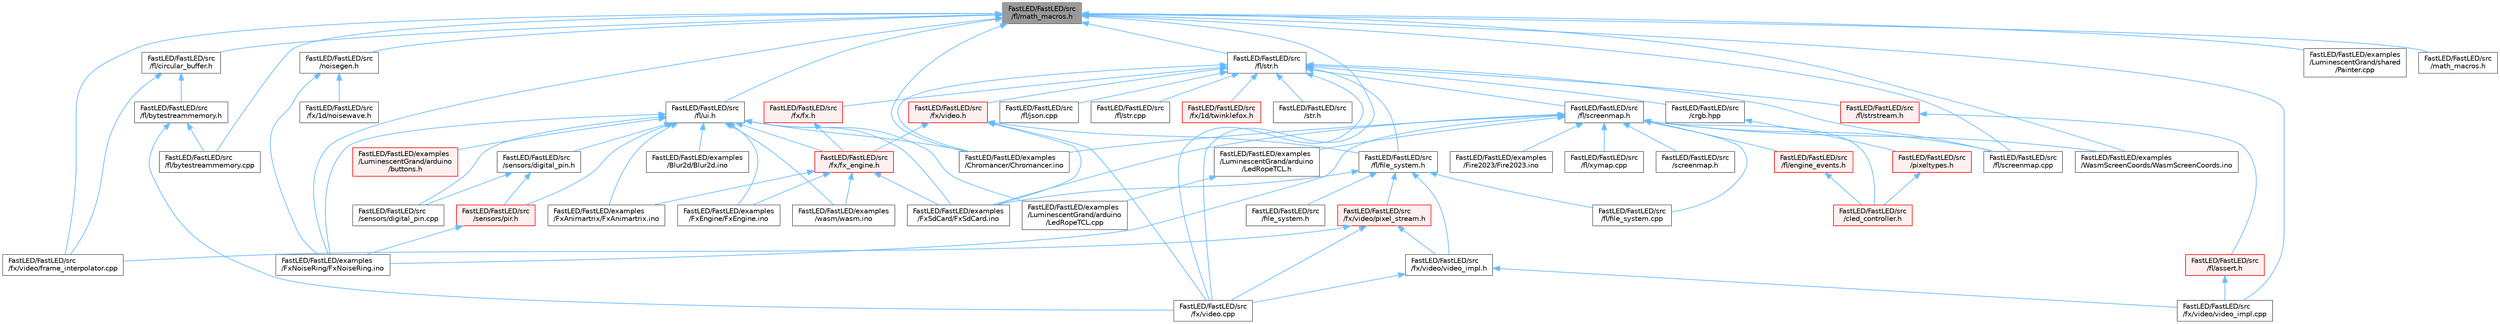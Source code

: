 digraph "FastLED/FastLED/src/fl/math_macros.h"
{
 // LATEX_PDF_SIZE
  bgcolor="transparent";
  edge [fontname=Helvetica,fontsize=10,labelfontname=Helvetica,labelfontsize=10];
  node [fontname=Helvetica,fontsize=10,shape=box,height=0.2,width=0.4];
  Node1 [id="Node000001",label="FastLED/FastLED/src\l/fl/math_macros.h",height=0.2,width=0.4,color="gray40", fillcolor="grey60", style="filled", fontcolor="black",tooltip=" "];
  Node1 -> Node2 [id="edge1_Node000001_Node000002",dir="back",color="steelblue1",style="solid",tooltip=" "];
  Node2 [id="Node000002",label="FastLED/FastLED/examples\l/Chromancer/Chromancer.ino",height=0.2,width=0.4,color="grey40", fillcolor="white", style="filled",URL="$d1/ddb/_chromancer_8ino.html",tooltip=" "];
  Node1 -> Node3 [id="edge2_Node000001_Node000003",dir="back",color="steelblue1",style="solid",tooltip=" "];
  Node3 [id="Node000003",label="FastLED/FastLED/examples\l/FxNoiseRing/FxNoiseRing.ino",height=0.2,width=0.4,color="grey40", fillcolor="white", style="filled",URL="$d3/dac/_fx_noise_ring_8ino.html",tooltip=" "];
  Node1 -> Node4 [id="edge3_Node000001_Node000004",dir="back",color="steelblue1",style="solid",tooltip=" "];
  Node4 [id="Node000004",label="FastLED/FastLED/examples\l/LuminescentGrand/shared\l/Painter.cpp",height=0.2,width=0.4,color="grey40", fillcolor="white", style="filled",URL="$db/d33/_painter_8cpp.html",tooltip=" "];
  Node1 -> Node5 [id="edge4_Node000001_Node000005",dir="back",color="steelblue1",style="solid",tooltip=" "];
  Node5 [id="Node000005",label="FastLED/FastLED/examples\l/WasmScreenCoords/WasmScreenCoords.ino",height=0.2,width=0.4,color="grey40", fillcolor="white", style="filled",URL="$dc/d4d/_wasm_screen_coords_8ino.html",tooltip="Simple test for screen coordinates in the web compiled version of FastLED."];
  Node1 -> Node6 [id="edge5_Node000001_Node000006",dir="back",color="steelblue1",style="solid",tooltip=" "];
  Node6 [id="Node000006",label="FastLED/FastLED/src\l/fl/bytestreammemory.cpp",height=0.2,width=0.4,color="grey40", fillcolor="white", style="filled",URL="$de/d95/bytestreammemory_8cpp.html",tooltip=" "];
  Node1 -> Node7 [id="edge6_Node000001_Node000007",dir="back",color="steelblue1",style="solid",tooltip=" "];
  Node7 [id="Node000007",label="FastLED/FastLED/src\l/fl/circular_buffer.h",height=0.2,width=0.4,color="grey40", fillcolor="white", style="filled",URL="$d9/d43/circular__buffer_8h.html",tooltip=" "];
  Node7 -> Node8 [id="edge7_Node000007_Node000008",dir="back",color="steelblue1",style="solid",tooltip=" "];
  Node8 [id="Node000008",label="FastLED/FastLED/src\l/fl/bytestreammemory.h",height=0.2,width=0.4,color="grey40", fillcolor="white", style="filled",URL="$d1/d24/bytestreammemory_8h.html",tooltip=" "];
  Node8 -> Node6 [id="edge8_Node000008_Node000006",dir="back",color="steelblue1",style="solid",tooltip=" "];
  Node8 -> Node9 [id="edge9_Node000008_Node000009",dir="back",color="steelblue1",style="solid",tooltip=" "];
  Node9 [id="Node000009",label="FastLED/FastLED/src\l/fx/video.cpp",height=0.2,width=0.4,color="grey40", fillcolor="white", style="filled",URL="$d0/d05/video_8cpp.html",tooltip=" "];
  Node7 -> Node10 [id="edge10_Node000007_Node000010",dir="back",color="steelblue1",style="solid",tooltip=" "];
  Node10 [id="Node000010",label="FastLED/FastLED/src\l/fx/video/frame_interpolator.cpp",height=0.2,width=0.4,color="grey40", fillcolor="white", style="filled",URL="$d5/da4/frame__interpolator_8cpp.html",tooltip=" "];
  Node1 -> Node11 [id="edge11_Node000001_Node000011",dir="back",color="steelblue1",style="solid",tooltip=" "];
  Node11 [id="Node000011",label="FastLED/FastLED/src\l/fl/screenmap.cpp",height=0.2,width=0.4,color="grey40", fillcolor="white", style="filled",URL="$d9/d6f/screenmap_8cpp.html",tooltip=" "];
  Node1 -> Node12 [id="edge12_Node000001_Node000012",dir="back",color="steelblue1",style="solid",tooltip=" "];
  Node12 [id="Node000012",label="FastLED/FastLED/src\l/fl/str.h",height=0.2,width=0.4,color="grey40", fillcolor="white", style="filled",URL="$dc/d0e/fl_2str_8h.html",tooltip=" "];
  Node12 -> Node2 [id="edge13_Node000012_Node000002",dir="back",color="steelblue1",style="solid",tooltip=" "];
  Node12 -> Node13 [id="edge14_Node000012_Node000013",dir="back",color="steelblue1",style="solid",tooltip=" "];
  Node13 [id="Node000013",label="FastLED/FastLED/src\l/crgb.hpp",height=0.2,width=0.4,color="grey40", fillcolor="white", style="filled",URL="$d0/d4b/crgb_8hpp.html",tooltip="Defines utility functions for the red, green, and blue (RGB) pixel struct."];
  Node13 -> Node14 [id="edge15_Node000013_Node000014",dir="back",color="steelblue1",style="solid",tooltip=" "];
  Node14 [id="Node000014",label="FastLED/FastLED/src\l/pixeltypes.h",height=0.2,width=0.4,color="red", fillcolor="#FFF0F0", style="filled",URL="$d2/dba/pixeltypes_8h.html",tooltip="Includes defintions for RGB and HSV pixels."];
  Node14 -> Node76 [id="edge16_Node000014_Node000076",dir="back",color="steelblue1",style="solid",tooltip=" "];
  Node76 [id="Node000076",label="FastLED/FastLED/src\l/cled_controller.h",height=0.2,width=0.4,color="red", fillcolor="#FFF0F0", style="filled",URL="$db/d6d/cled__controller_8h.html",tooltip="base definitions used by led controllers for writing out led data"];
  Node12 -> Node123 [id="edge17_Node000012_Node000123",dir="back",color="steelblue1",style="solid",tooltip=" "];
  Node123 [id="Node000123",label="FastLED/FastLED/src\l/fl/file_system.h",height=0.2,width=0.4,color="grey40", fillcolor="white", style="filled",URL="$d9/d28/fl_2file__system_8h.html",tooltip=" "];
  Node123 -> Node43 [id="edge18_Node000123_Node000043",dir="back",color="steelblue1",style="solid",tooltip=" "];
  Node43 [id="Node000043",label="FastLED/FastLED/examples\l/FxSdCard/FxSdCard.ino",height=0.2,width=0.4,color="grey40", fillcolor="white", style="filled",URL="$d7/d35/_fx_sd_card_8ino.html",tooltip=" "];
  Node123 -> Node124 [id="edge19_Node000123_Node000124",dir="back",color="steelblue1",style="solid",tooltip=" "];
  Node124 [id="Node000124",label="FastLED/FastLED/src\l/file_system.h",height=0.2,width=0.4,color="grey40", fillcolor="white", style="filled",URL="$d6/d8d/file__system_8h.html",tooltip=" "];
  Node123 -> Node125 [id="edge20_Node000123_Node000125",dir="back",color="steelblue1",style="solid",tooltip=" "];
  Node125 [id="Node000125",label="FastLED/FastLED/src\l/fl/file_system.cpp",height=0.2,width=0.4,color="grey40", fillcolor="white", style="filled",URL="$d4/d37/file__system_8cpp.html",tooltip=" "];
  Node123 -> Node126 [id="edge21_Node000123_Node000126",dir="back",color="steelblue1",style="solid",tooltip=" "];
  Node126 [id="Node000126",label="FastLED/FastLED/src\l/fx/video/pixel_stream.h",height=0.2,width=0.4,color="red", fillcolor="#FFF0F0", style="filled",URL="$d3/dfa/pixel__stream_8h.html",tooltip=" "];
  Node126 -> Node9 [id="edge22_Node000126_Node000009",dir="back",color="steelblue1",style="solid",tooltip=" "];
  Node126 -> Node10 [id="edge23_Node000126_Node000010",dir="back",color="steelblue1",style="solid",tooltip=" "];
  Node126 -> Node128 [id="edge24_Node000126_Node000128",dir="back",color="steelblue1",style="solid",tooltip=" "];
  Node128 [id="Node000128",label="FastLED/FastLED/src\l/fx/video/video_impl.h",height=0.2,width=0.4,color="grey40", fillcolor="white", style="filled",URL="$d5/d82/video__impl_8h.html",tooltip=" "];
  Node128 -> Node9 [id="edge25_Node000128_Node000009",dir="back",color="steelblue1",style="solid",tooltip=" "];
  Node128 -> Node129 [id="edge26_Node000128_Node000129",dir="back",color="steelblue1",style="solid",tooltip=" "];
  Node129 [id="Node000129",label="FastLED/FastLED/src\l/fx/video/video_impl.cpp",height=0.2,width=0.4,color="grey40", fillcolor="white", style="filled",URL="$d0/d7f/video__impl_8cpp.html",tooltip=" "];
  Node123 -> Node128 [id="edge27_Node000123_Node000128",dir="back",color="steelblue1",style="solid",tooltip=" "];
  Node12 -> Node131 [id="edge28_Node000012_Node000131",dir="back",color="steelblue1",style="solid",tooltip=" "];
  Node131 [id="Node000131",label="FastLED/FastLED/src\l/fl/json.cpp",height=0.2,width=0.4,color="grey40", fillcolor="white", style="filled",URL="$dd/d55/json_8cpp.html",tooltip=" "];
  Node12 -> Node11 [id="edge29_Node000012_Node000011",dir="back",color="steelblue1",style="solid",tooltip=" "];
  Node12 -> Node132 [id="edge30_Node000012_Node000132",dir="back",color="steelblue1",style="solid",tooltip=" "];
  Node132 [id="Node000132",label="FastLED/FastLED/src\l/fl/screenmap.h",height=0.2,width=0.4,color="grey40", fillcolor="white", style="filled",URL="$d7/d0d/fl_2screenmap_8h.html",tooltip=" "];
  Node132 -> Node2 [id="edge31_Node000132_Node000002",dir="back",color="steelblue1",style="solid",tooltip=" "];
  Node132 -> Node34 [id="edge32_Node000132_Node000034",dir="back",color="steelblue1",style="solid",tooltip=" "];
  Node34 [id="Node000034",label="FastLED/FastLED/examples\l/Fire2023/Fire2023.ino",height=0.2,width=0.4,color="grey40", fillcolor="white", style="filled",URL="$d8/d2c/_fire2023_8ino.html",tooltip=" "];
  Node132 -> Node3 [id="edge33_Node000132_Node000003",dir="back",color="steelblue1",style="solid",tooltip=" "];
  Node132 -> Node43 [id="edge34_Node000132_Node000043",dir="back",color="steelblue1",style="solid",tooltip=" "];
  Node132 -> Node133 [id="edge35_Node000132_Node000133",dir="back",color="steelblue1",style="solid",tooltip=" "];
  Node133 [id="Node000133",label="FastLED/FastLED/examples\l/LuminescentGrand/arduino\l/LedRopeTCL.h",height=0.2,width=0.4,color="grey40", fillcolor="white", style="filled",URL="$d9/d7e/_led_rope_t_c_l_8h.html",tooltip=" "];
  Node133 -> Node47 [id="edge36_Node000133_Node000047",dir="back",color="steelblue1",style="solid",tooltip=" "];
  Node47 [id="Node000047",label="FastLED/FastLED/examples\l/LuminescentGrand/arduino\l/LedRopeTCL.cpp",height=0.2,width=0.4,color="grey40", fillcolor="white", style="filled",URL="$d6/dc9/_led_rope_t_c_l_8cpp.html",tooltip=" "];
  Node132 -> Node5 [id="edge37_Node000132_Node000005",dir="back",color="steelblue1",style="solid",tooltip=" "];
  Node132 -> Node76 [id="edge38_Node000132_Node000076",dir="back",color="steelblue1",style="solid",tooltip=" "];
  Node132 -> Node134 [id="edge39_Node000132_Node000134",dir="back",color="steelblue1",style="solid",tooltip=" "];
  Node134 [id="Node000134",label="FastLED/FastLED/src\l/fl/engine_events.h",height=0.2,width=0.4,color="red", fillcolor="#FFF0F0", style="filled",URL="$dc/dd9/fl_2engine__events_8h.html",tooltip=" "];
  Node134 -> Node76 [id="edge40_Node000134_Node000076",dir="back",color="steelblue1",style="solid",tooltip=" "];
  Node132 -> Node125 [id="edge41_Node000132_Node000125",dir="back",color="steelblue1",style="solid",tooltip=" "];
  Node132 -> Node11 [id="edge42_Node000132_Node000011",dir="back",color="steelblue1",style="solid",tooltip=" "];
  Node132 -> Node137 [id="edge43_Node000132_Node000137",dir="back",color="steelblue1",style="solid",tooltip=" "];
  Node137 [id="Node000137",label="FastLED/FastLED/src\l/fl/xymap.cpp",height=0.2,width=0.4,color="grey40", fillcolor="white", style="filled",URL="$d7/d09/xymap_8cpp.html",tooltip=" "];
  Node132 -> Node138 [id="edge44_Node000132_Node000138",dir="back",color="steelblue1",style="solid",tooltip=" "];
  Node138 [id="Node000138",label="FastLED/FastLED/src\l/screenmap.h",height=0.2,width=0.4,color="grey40", fillcolor="white", style="filled",URL="$d7/d97/screenmap_8h.html",tooltip=" "];
  Node12 -> Node139 [id="edge45_Node000012_Node000139",dir="back",color="steelblue1",style="solid",tooltip=" "];
  Node139 [id="Node000139",label="FastLED/FastLED/src\l/fl/str.cpp",height=0.2,width=0.4,color="grey40", fillcolor="white", style="filled",URL="$d1/d1f/str_8cpp.html",tooltip=" "];
  Node12 -> Node140 [id="edge46_Node000012_Node000140",dir="back",color="steelblue1",style="solid",tooltip=" "];
  Node140 [id="Node000140",label="FastLED/FastLED/src\l/fl/strstream.h",height=0.2,width=0.4,color="red", fillcolor="#FFF0F0", style="filled",URL="$d8/d00/strstream_8h.html",tooltip=" "];
  Node140 -> Node141 [id="edge47_Node000140_Node000141",dir="back",color="steelblue1",style="solid",tooltip=" "];
  Node141 [id="Node000141",label="FastLED/FastLED/src\l/fl/assert.h",height=0.2,width=0.4,color="red", fillcolor="#FFF0F0", style="filled",URL="$dc/da7/assert_8h.html",tooltip=" "];
  Node141 -> Node129 [id="edge48_Node000141_Node000129",dir="back",color="steelblue1",style="solid",tooltip=" "];
  Node12 -> Node101 [id="edge49_Node000012_Node000101",dir="back",color="steelblue1",style="solid",tooltip=" "];
  Node101 [id="Node000101",label="FastLED/FastLED/src\l/fx/1d/twinklefox.h",height=0.2,width=0.4,color="red", fillcolor="#FFF0F0", style="filled",URL="$d1/df6/twinklefox_8h.html",tooltip=" "];
  Node12 -> Node156 [id="edge50_Node000012_Node000156",dir="back",color="steelblue1",style="solid",tooltip=" "];
  Node156 [id="Node000156",label="FastLED/FastLED/src\l/fx/fx.h",height=0.2,width=0.4,color="red", fillcolor="#FFF0F0", style="filled",URL="$d2/d0c/fx_8h.html",tooltip=" "];
  Node156 -> Node145 [id="edge51_Node000156_Node000145",dir="back",color="steelblue1",style="solid",tooltip=" "];
  Node145 [id="Node000145",label="FastLED/FastLED/src\l/fx/fx_engine.h",height=0.2,width=0.4,color="red", fillcolor="#FFF0F0", style="filled",URL="$d9/d3c/fx__engine_8h.html",tooltip=" "];
  Node145 -> Node36 [id="edge52_Node000145_Node000036",dir="back",color="steelblue1",style="solid",tooltip=" "];
  Node36 [id="Node000036",label="FastLED/FastLED/examples\l/FxAnimartrix/FxAnimartrix.ino",height=0.2,width=0.4,color="grey40", fillcolor="white", style="filled",URL="$dd/d96/_fx_animartrix_8ino.html",tooltip=" "];
  Node145 -> Node39 [id="edge53_Node000145_Node000039",dir="back",color="steelblue1",style="solid",tooltip=" "];
  Node39 [id="Node000039",label="FastLED/FastLED/examples\l/FxEngine/FxEngine.ino",height=0.2,width=0.4,color="grey40", fillcolor="white", style="filled",URL="$d6/d35/_fx_engine_8ino.html",tooltip="Demonstrates how to use the FxEngine to switch between different effects on a 2D LED matrix."];
  Node145 -> Node43 [id="edge54_Node000145_Node000043",dir="back",color="steelblue1",style="solid",tooltip=" "];
  Node145 -> Node72 [id="edge55_Node000145_Node000072",dir="back",color="steelblue1",style="solid",tooltip=" "];
  Node72 [id="Node000072",label="FastLED/FastLED/examples\l/wasm/wasm.ino",height=0.2,width=0.4,color="grey40", fillcolor="white", style="filled",URL="$d7/dd3/wasm_8ino.html",tooltip="Demonstrates an advanced ino file with multiple effects and UI elements."];
  Node12 -> Node9 [id="edge56_Node000012_Node000009",dir="back",color="steelblue1",style="solid",tooltip=" "];
  Node12 -> Node158 [id="edge57_Node000012_Node000158",dir="back",color="steelblue1",style="solid",tooltip=" "];
  Node158 [id="Node000158",label="FastLED/FastLED/src\l/fx/video.h",height=0.2,width=0.4,color="red", fillcolor="#FFF0F0", style="filled",URL="$dd/d78/video_8h.html",tooltip=" "];
  Node158 -> Node43 [id="edge58_Node000158_Node000043",dir="back",color="steelblue1",style="solid",tooltip=" "];
  Node158 -> Node123 [id="edge59_Node000158_Node000123",dir="back",color="steelblue1",style="solid",tooltip=" "];
  Node158 -> Node145 [id="edge60_Node000158_Node000145",dir="back",color="steelblue1",style="solid",tooltip=" "];
  Node158 -> Node9 [id="edge61_Node000158_Node000009",dir="back",color="steelblue1",style="solid",tooltip=" "];
  Node12 -> Node161 [id="edge62_Node000012_Node000161",dir="back",color="steelblue1",style="solid",tooltip=" "];
  Node161 [id="Node000161",label="FastLED/FastLED/src\l/str.h",height=0.2,width=0.4,color="grey40", fillcolor="white", style="filled",URL="$d1/d93/str_8h.html",tooltip=" "];
  Node1 -> Node162 [id="edge63_Node000001_Node000162",dir="back",color="steelblue1",style="solid",tooltip=" "];
  Node162 [id="Node000162",label="FastLED/FastLED/src\l/fl/ui.h",height=0.2,width=0.4,color="grey40", fillcolor="white", style="filled",URL="$d9/d3b/ui_8h.html",tooltip=" "];
  Node162 -> Node23 [id="edge64_Node000162_Node000023",dir="back",color="steelblue1",style="solid",tooltip=" "];
  Node23 [id="Node000023",label="FastLED/FastLED/examples\l/Blur2d/Blur2d.ino",height=0.2,width=0.4,color="grey40", fillcolor="white", style="filled",URL="$df/d42/_blur2d_8ino.html",tooltip=" "];
  Node162 -> Node2 [id="edge65_Node000162_Node000002",dir="back",color="steelblue1",style="solid",tooltip=" "];
  Node162 -> Node36 [id="edge66_Node000162_Node000036",dir="back",color="steelblue1",style="solid",tooltip=" "];
  Node162 -> Node39 [id="edge67_Node000162_Node000039",dir="back",color="steelblue1",style="solid",tooltip=" "];
  Node162 -> Node3 [id="edge68_Node000162_Node000003",dir="back",color="steelblue1",style="solid",tooltip=" "];
  Node162 -> Node43 [id="edge69_Node000162_Node000043",dir="back",color="steelblue1",style="solid",tooltip=" "];
  Node162 -> Node47 [id="edge70_Node000162_Node000047",dir="back",color="steelblue1",style="solid",tooltip=" "];
  Node162 -> Node148 [id="edge71_Node000162_Node000148",dir="back",color="steelblue1",style="solid",tooltip=" "];
  Node148 [id="Node000148",label="FastLED/FastLED/examples\l/LuminescentGrand/arduino\l/buttons.h",height=0.2,width=0.4,color="red", fillcolor="#FFF0F0", style="filled",URL="$de/d05/buttons_8h.html",tooltip=" "];
  Node162 -> Node72 [id="edge72_Node000162_Node000072",dir="back",color="steelblue1",style="solid",tooltip=" "];
  Node162 -> Node145 [id="edge73_Node000162_Node000145",dir="back",color="steelblue1",style="solid",tooltip=" "];
  Node162 -> Node90 [id="edge74_Node000162_Node000090",dir="back",color="steelblue1",style="solid",tooltip=" "];
  Node90 [id="Node000090",label="FastLED/FastLED/src\l/sensors/digital_pin.cpp",height=0.2,width=0.4,color="grey40", fillcolor="white", style="filled",URL="$de/d2b/digital__pin_8cpp.html",tooltip=" "];
  Node162 -> Node163 [id="edge75_Node000162_Node000163",dir="back",color="steelblue1",style="solid",tooltip=" "];
  Node163 [id="Node000163",label="FastLED/FastLED/src\l/sensors/digital_pin.h",height=0.2,width=0.4,color="grey40", fillcolor="white", style="filled",URL="$dd/d83/digital__pin_8h.html",tooltip=" "];
  Node163 -> Node90 [id="edge76_Node000163_Node000090",dir="back",color="steelblue1",style="solid",tooltip=" "];
  Node163 -> Node164 [id="edge77_Node000163_Node000164",dir="back",color="steelblue1",style="solid",tooltip=" "];
  Node164 [id="Node000164",label="FastLED/FastLED/src\l/sensors/pir.h",height=0.2,width=0.4,color="red", fillcolor="#FFF0F0", style="filled",URL="$d9/dd3/pir_8h.html",tooltip=" "];
  Node164 -> Node3 [id="edge78_Node000164_Node000003",dir="back",color="steelblue1",style="solid",tooltip=" "];
  Node162 -> Node164 [id="edge79_Node000162_Node000164",dir="back",color="steelblue1",style="solid",tooltip=" "];
  Node1 -> Node9 [id="edge80_Node000001_Node000009",dir="back",color="steelblue1",style="solid",tooltip=" "];
  Node1 -> Node10 [id="edge81_Node000001_Node000010",dir="back",color="steelblue1",style="solid",tooltip=" "];
  Node1 -> Node129 [id="edge82_Node000001_Node000129",dir="back",color="steelblue1",style="solid",tooltip=" "];
  Node1 -> Node165 [id="edge83_Node000001_Node000165",dir="back",color="steelblue1",style="solid",tooltip=" "];
  Node165 [id="Node000165",label="FastLED/FastLED/src\l/math_macros.h",height=0.2,width=0.4,color="grey40", fillcolor="white", style="filled",URL="$d8/db8/math__macros_8h.html",tooltip=" "];
  Node1 -> Node166 [id="edge84_Node000001_Node000166",dir="back",color="steelblue1",style="solid",tooltip=" "];
  Node166 [id="Node000166",label="FastLED/FastLED/src\l/noisegen.h",height=0.2,width=0.4,color="grey40", fillcolor="white", style="filled",URL="$d8/d10/noisegen_8h.html",tooltip="Noise generation classes."];
  Node166 -> Node3 [id="edge85_Node000166_Node000003",dir="back",color="steelblue1",style="solid",tooltip=" "];
  Node166 -> Node98 [id="edge86_Node000166_Node000098",dir="back",color="steelblue1",style="solid",tooltip=" "];
  Node98 [id="Node000098",label="FastLED/FastLED/src\l/fx/1d/noisewave.h",height=0.2,width=0.4,color="grey40", fillcolor="white", style="filled",URL="$d9/d2c/noisewave_8h.html",tooltip=" "];
}
